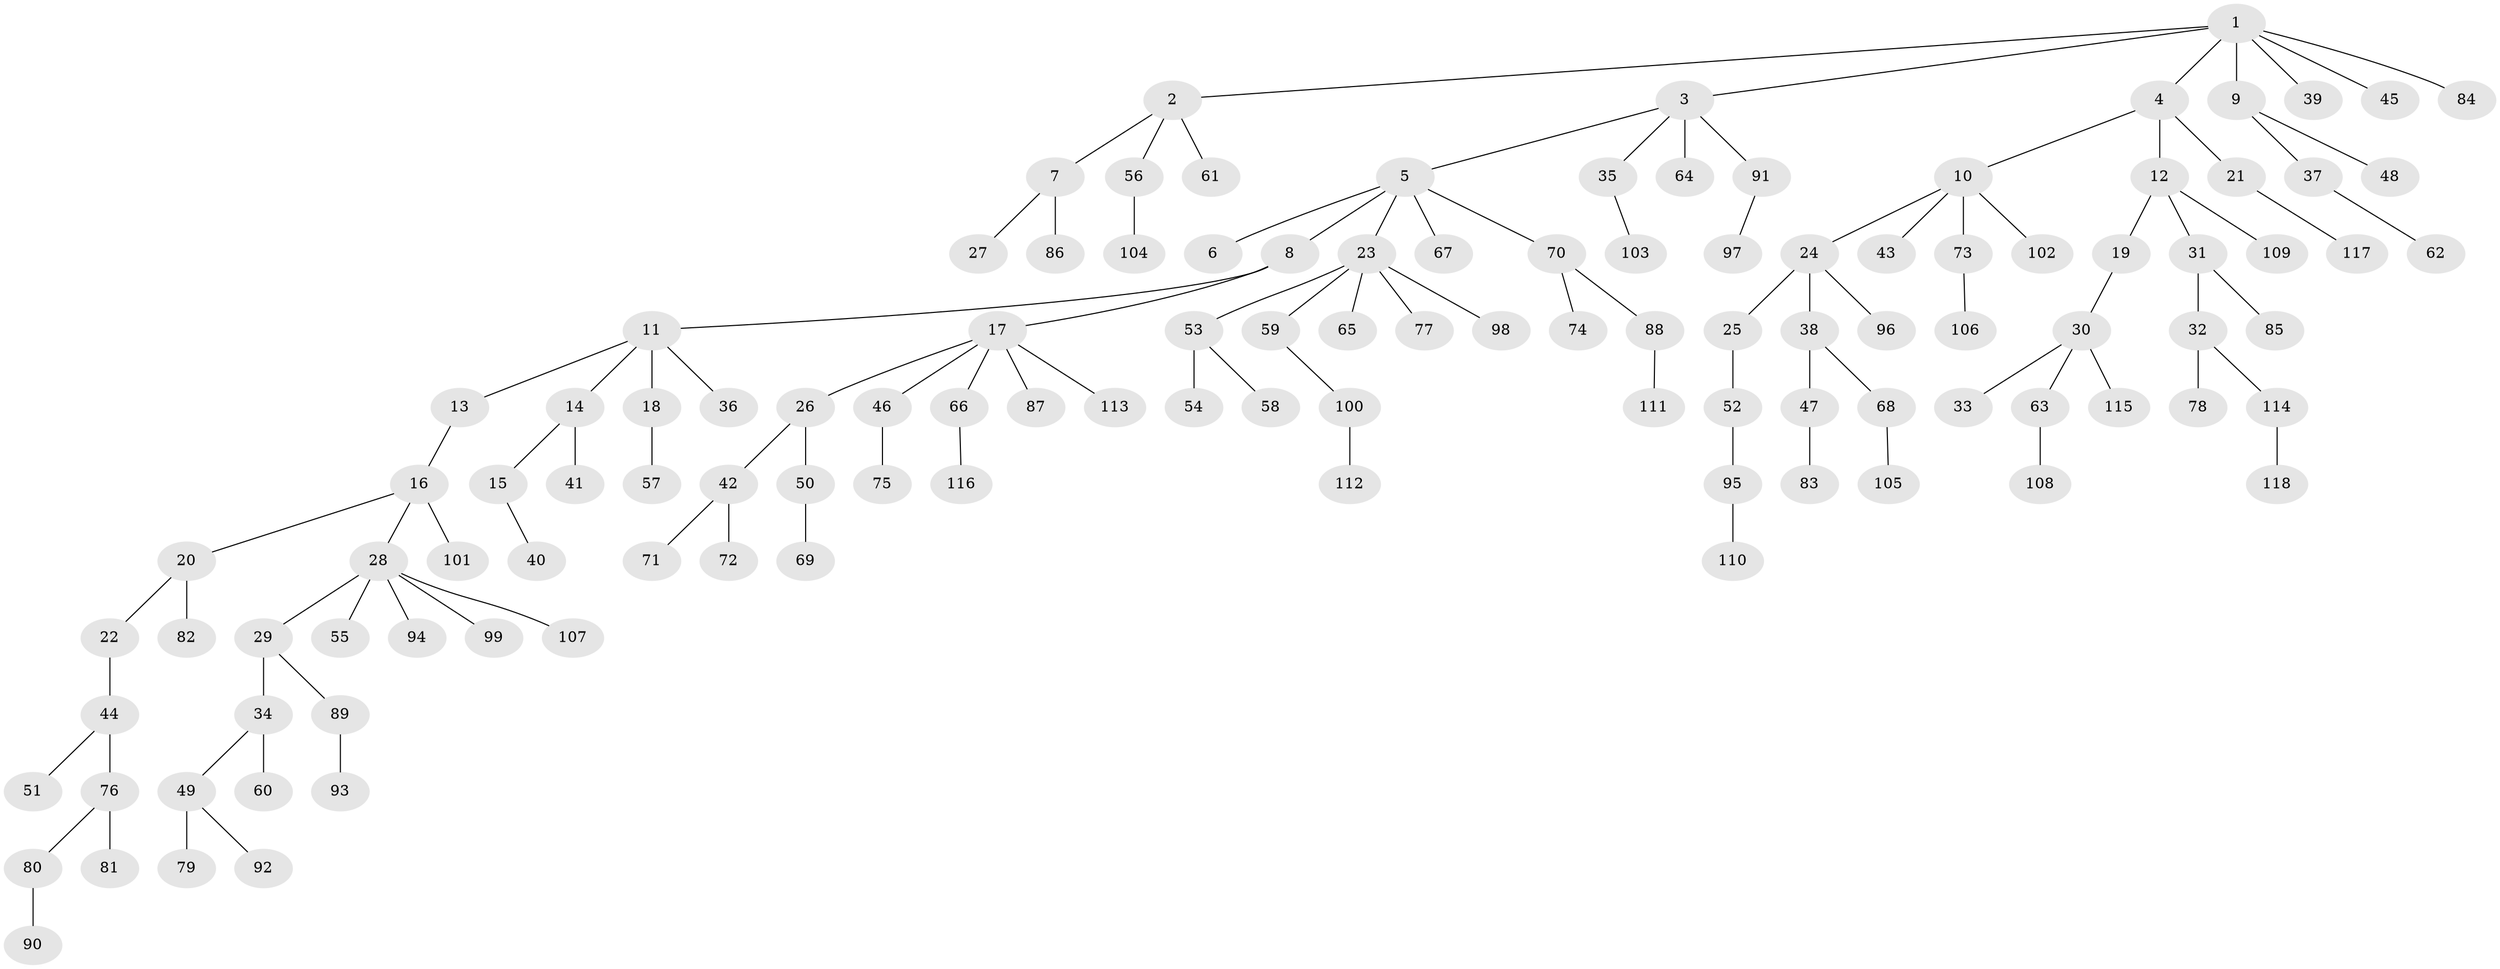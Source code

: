 // Generated by graph-tools (version 1.1) at 2025/15/03/09/25 04:15:31]
// undirected, 118 vertices, 117 edges
graph export_dot {
graph [start="1"]
  node [color=gray90,style=filled];
  1;
  2;
  3;
  4;
  5;
  6;
  7;
  8;
  9;
  10;
  11;
  12;
  13;
  14;
  15;
  16;
  17;
  18;
  19;
  20;
  21;
  22;
  23;
  24;
  25;
  26;
  27;
  28;
  29;
  30;
  31;
  32;
  33;
  34;
  35;
  36;
  37;
  38;
  39;
  40;
  41;
  42;
  43;
  44;
  45;
  46;
  47;
  48;
  49;
  50;
  51;
  52;
  53;
  54;
  55;
  56;
  57;
  58;
  59;
  60;
  61;
  62;
  63;
  64;
  65;
  66;
  67;
  68;
  69;
  70;
  71;
  72;
  73;
  74;
  75;
  76;
  77;
  78;
  79;
  80;
  81;
  82;
  83;
  84;
  85;
  86;
  87;
  88;
  89;
  90;
  91;
  92;
  93;
  94;
  95;
  96;
  97;
  98;
  99;
  100;
  101;
  102;
  103;
  104;
  105;
  106;
  107;
  108;
  109;
  110;
  111;
  112;
  113;
  114;
  115;
  116;
  117;
  118;
  1 -- 2;
  1 -- 3;
  1 -- 4;
  1 -- 9;
  1 -- 39;
  1 -- 45;
  1 -- 84;
  2 -- 7;
  2 -- 56;
  2 -- 61;
  3 -- 5;
  3 -- 35;
  3 -- 64;
  3 -- 91;
  4 -- 10;
  4 -- 12;
  4 -- 21;
  5 -- 6;
  5 -- 8;
  5 -- 23;
  5 -- 67;
  5 -- 70;
  7 -- 27;
  7 -- 86;
  8 -- 11;
  8 -- 17;
  9 -- 37;
  9 -- 48;
  10 -- 24;
  10 -- 43;
  10 -- 73;
  10 -- 102;
  11 -- 13;
  11 -- 14;
  11 -- 18;
  11 -- 36;
  12 -- 19;
  12 -- 31;
  12 -- 109;
  13 -- 16;
  14 -- 15;
  14 -- 41;
  15 -- 40;
  16 -- 20;
  16 -- 28;
  16 -- 101;
  17 -- 26;
  17 -- 46;
  17 -- 66;
  17 -- 87;
  17 -- 113;
  18 -- 57;
  19 -- 30;
  20 -- 22;
  20 -- 82;
  21 -- 117;
  22 -- 44;
  23 -- 53;
  23 -- 59;
  23 -- 65;
  23 -- 77;
  23 -- 98;
  24 -- 25;
  24 -- 38;
  24 -- 96;
  25 -- 52;
  26 -- 42;
  26 -- 50;
  28 -- 29;
  28 -- 55;
  28 -- 94;
  28 -- 99;
  28 -- 107;
  29 -- 34;
  29 -- 89;
  30 -- 33;
  30 -- 63;
  30 -- 115;
  31 -- 32;
  31 -- 85;
  32 -- 78;
  32 -- 114;
  34 -- 49;
  34 -- 60;
  35 -- 103;
  37 -- 62;
  38 -- 47;
  38 -- 68;
  42 -- 71;
  42 -- 72;
  44 -- 51;
  44 -- 76;
  46 -- 75;
  47 -- 83;
  49 -- 79;
  49 -- 92;
  50 -- 69;
  52 -- 95;
  53 -- 54;
  53 -- 58;
  56 -- 104;
  59 -- 100;
  63 -- 108;
  66 -- 116;
  68 -- 105;
  70 -- 74;
  70 -- 88;
  73 -- 106;
  76 -- 80;
  76 -- 81;
  80 -- 90;
  88 -- 111;
  89 -- 93;
  91 -- 97;
  95 -- 110;
  100 -- 112;
  114 -- 118;
}
